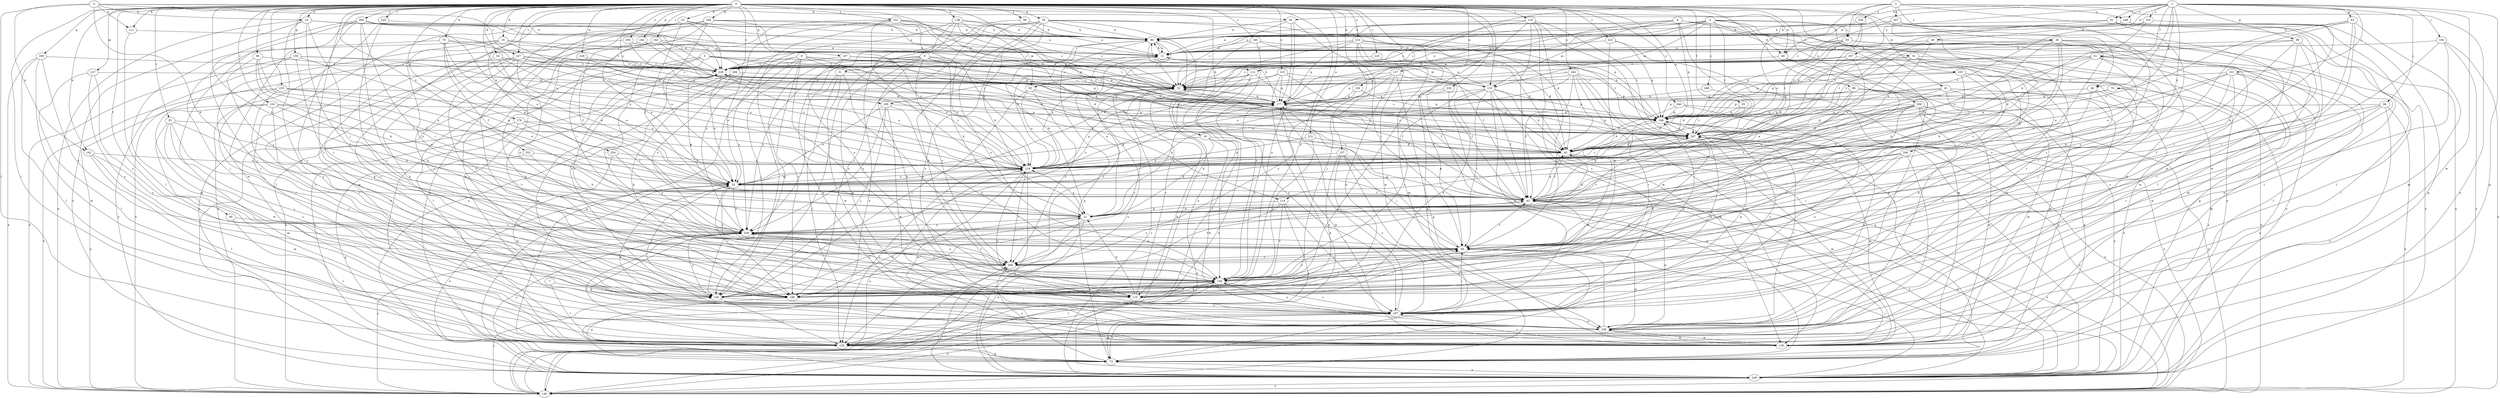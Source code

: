 strict digraph  {
0;
1;
2;
3;
4;
5;
6;
7;
8;
9;
10;
11;
16;
19;
21;
25;
28;
30;
31;
32;
33;
34;
38;
40;
42;
43;
45;
50;
51;
52;
55;
58;
60;
61;
62;
63;
69;
70;
73;
76;
83;
84;
89;
90;
91;
93;
94;
96;
101;
103;
104;
105;
111;
112;
114;
115;
118;
125;
127;
129;
133;
135;
136;
137;
142;
145;
156;
157;
159;
164;
166;
167;
168;
169;
176;
177;
182;
185;
186;
195;
197;
207;
208;
210;
212;
213;
215;
218;
219;
220;
223;
225;
227;
228;
229;
230;
234;
235;
238;
240;
245;
246;
248;
249;
250;
251;
252;
257;
258;
259;
264;
266;
267;
268;
269;
0 -> 10  [label=a];
0 -> 16  [label=b];
0 -> 19  [label=b];
0 -> 21  [label=b];
0 -> 25  [label=c];
0 -> 28  [label=c];
0 -> 33  [label=d];
0 -> 34  [label=d];
0 -> 43  [label=e];
0 -> 45  [label=e];
0 -> 50  [label=e];
0 -> 55  [label=f];
0 -> 58  [label=f];
0 -> 60  [label=f];
0 -> 76  [label=h];
0 -> 89  [label=i];
0 -> 90  [label=i];
0 -> 111  [label=k];
0 -> 118  [label=l];
0 -> 125  [label=l];
0 -> 127  [label=m];
0 -> 129  [label=m];
0 -> 133  [label=m];
0 -> 136  [label=n];
0 -> 137  [label=n];
0 -> 142  [label=n];
0 -> 156  [label=o];
0 -> 157  [label=p];
0 -> 159  [label=p];
0 -> 164  [label=p];
0 -> 166  [label=p];
0 -> 167  [label=q];
0 -> 168  [label=q];
0 -> 169  [label=q];
0 -> 176  [label=q];
0 -> 182  [label=r];
0 -> 185  [label=r];
0 -> 186  [label=r];
0 -> 195  [label=s];
0 -> 207  [label=t];
0 -> 208  [label=u];
0 -> 210  [label=u];
0 -> 212  [label=u];
0 -> 213  [label=u];
0 -> 215  [label=u];
0 -> 218  [label=u];
0 -> 219  [label=v];
0 -> 220  [label=v];
0 -> 223  [label=v];
0 -> 225  [label=v];
0 -> 227  [label=v];
0 -> 229  [label=w];
0 -> 230  [label=w];
0 -> 234  [label=w];
0 -> 235  [label=w];
0 -> 240  [label=x];
0 -> 245  [label=x];
0 -> 250  [label=y];
0 -> 251  [label=y];
0 -> 252  [label=y];
0 -> 264  [label=z];
0 -> 266  [label=z];
1 -> 28  [label=c];
1 -> 38  [label=d];
1 -> 40  [label=d];
1 -> 61  [label=f];
1 -> 63  [label=g];
1 -> 69  [label=g];
1 -> 70  [label=g];
1 -> 73  [label=g];
1 -> 83  [label=h];
1 -> 91  [label=i];
1 -> 96  [label=j];
1 -> 101  [label=j];
1 -> 103  [label=j];
1 -> 104  [label=j];
1 -> 238  [label=w];
1 -> 246  [label=x];
1 -> 248  [label=x];
1 -> 257  [label=y];
2 -> 30  [label=c];
2 -> 93  [label=i];
2 -> 195  [label=s];
2 -> 218  [label=u];
2 -> 238  [label=w];
2 -> 248  [label=x];
2 -> 249  [label=x];
2 -> 258  [label=y];
2 -> 267  [label=z];
3 -> 10  [label=a];
3 -> 21  [label=b];
3 -> 40  [label=d];
3 -> 83  [label=h];
3 -> 111  [label=k];
3 -> 125  [label=l];
3 -> 142  [label=n];
3 -> 227  [label=v];
4 -> 11  [label=a];
4 -> 50  [label=e];
4 -> 51  [label=e];
4 -> 62  [label=f];
4 -> 93  [label=i];
4 -> 112  [label=k];
4 -> 133  [label=m];
4 -> 156  [label=o];
4 -> 177  [label=q];
4 -> 207  [label=t];
4 -> 228  [label=v];
4 -> 238  [label=w];
4 -> 268  [label=z];
5 -> 52  [label=e];
5 -> 94  [label=i];
5 -> 105  [label=j];
5 -> 112  [label=k];
5 -> 125  [label=l];
5 -> 145  [label=n];
5 -> 177  [label=q];
5 -> 207  [label=t];
6 -> 40  [label=d];
6 -> 84  [label=h];
6 -> 114  [label=k];
6 -> 133  [label=m];
6 -> 166  [label=p];
6 -> 177  [label=q];
6 -> 249  [label=x];
7 -> 105  [label=j];
7 -> 125  [label=l];
8 -> 42  [label=d];
8 -> 62  [label=f];
8 -> 73  [label=g];
8 -> 105  [label=j];
8 -> 114  [label=k];
8 -> 156  [label=o];
8 -> 177  [label=q];
8 -> 186  [label=r];
8 -> 218  [label=u];
8 -> 228  [label=v];
8 -> 259  [label=y];
9 -> 21  [label=b];
9 -> 31  [label=c];
9 -> 42  [label=d];
9 -> 115  [label=k];
9 -> 177  [label=q];
9 -> 218  [label=u];
9 -> 228  [label=v];
9 -> 238  [label=w];
9 -> 259  [label=y];
9 -> 269  [label=z];
10 -> 84  [label=h];
10 -> 94  [label=i];
10 -> 115  [label=k];
10 -> 133  [label=m];
10 -> 145  [label=n];
10 -> 228  [label=v];
10 -> 249  [label=x];
10 -> 269  [label=z];
11 -> 84  [label=h];
11 -> 133  [label=m];
11 -> 218  [label=u];
11 -> 228  [label=v];
16 -> 11  [label=a];
16 -> 105  [label=j];
16 -> 135  [label=m];
16 -> 166  [label=p];
16 -> 228  [label=v];
16 -> 259  [label=y];
19 -> 21  [label=b];
19 -> 42  [label=d];
19 -> 52  [label=e];
19 -> 156  [label=o];
19 -> 238  [label=w];
21 -> 11  [label=a];
21 -> 42  [label=d];
21 -> 105  [label=j];
21 -> 145  [label=n];
21 -> 218  [label=u];
21 -> 228  [label=v];
21 -> 249  [label=x];
21 -> 259  [label=y];
25 -> 105  [label=j];
25 -> 135  [label=m];
25 -> 186  [label=r];
25 -> 197  [label=s];
25 -> 207  [label=t];
25 -> 259  [label=y];
28 -> 94  [label=i];
28 -> 115  [label=k];
28 -> 177  [label=q];
28 -> 197  [label=s];
30 -> 11  [label=a];
30 -> 62  [label=f];
30 -> 94  [label=i];
30 -> 125  [label=l];
30 -> 166  [label=p];
30 -> 186  [label=r];
30 -> 207  [label=t];
30 -> 218  [label=u];
30 -> 238  [label=w];
30 -> 259  [label=y];
31 -> 32  [label=c];
31 -> 125  [label=l];
31 -> 156  [label=o];
31 -> 238  [label=w];
31 -> 259  [label=y];
32 -> 177  [label=q];
32 -> 186  [label=r];
32 -> 269  [label=z];
33 -> 11  [label=a];
33 -> 62  [label=f];
33 -> 84  [label=h];
33 -> 125  [label=l];
33 -> 135  [label=m];
33 -> 156  [label=o];
33 -> 228  [label=v];
34 -> 52  [label=e];
34 -> 115  [label=k];
34 -> 218  [label=u];
34 -> 228  [label=v];
38 -> 11  [label=a];
38 -> 42  [label=d];
38 -> 207  [label=t];
38 -> 249  [label=x];
40 -> 21  [label=b];
40 -> 62  [label=f];
40 -> 186  [label=r];
40 -> 228  [label=v];
42 -> 32  [label=c];
42 -> 62  [label=f];
42 -> 135  [label=m];
42 -> 218  [label=u];
43 -> 42  [label=d];
43 -> 73  [label=g];
43 -> 166  [label=p];
43 -> 177  [label=q];
43 -> 197  [label=s];
43 -> 249  [label=x];
43 -> 259  [label=y];
45 -> 21  [label=b];
45 -> 42  [label=d];
45 -> 84  [label=h];
45 -> 105  [label=j];
45 -> 115  [label=k];
45 -> 156  [label=o];
45 -> 166  [label=p];
45 -> 186  [label=r];
45 -> 197  [label=s];
45 -> 249  [label=x];
50 -> 62  [label=f];
50 -> 105  [label=j];
50 -> 177  [label=q];
50 -> 218  [label=u];
50 -> 269  [label=z];
51 -> 21  [label=b];
51 -> 94  [label=i];
51 -> 145  [label=n];
51 -> 166  [label=p];
51 -> 218  [label=u];
51 -> 228  [label=v];
51 -> 238  [label=w];
52 -> 62  [label=f];
52 -> 105  [label=j];
52 -> 177  [label=q];
52 -> 186  [label=r];
52 -> 218  [label=u];
52 -> 259  [label=y];
52 -> 269  [label=z];
55 -> 42  [label=d];
55 -> 166  [label=p];
55 -> 207  [label=t];
58 -> 11  [label=a];
58 -> 84  [label=h];
58 -> 228  [label=v];
60 -> 125  [label=l];
60 -> 259  [label=y];
61 -> 32  [label=c];
61 -> 42  [label=d];
61 -> 52  [label=e];
61 -> 125  [label=l];
61 -> 166  [label=p];
61 -> 186  [label=r];
61 -> 207  [label=t];
61 -> 228  [label=v];
61 -> 238  [label=w];
62 -> 21  [label=b];
62 -> 42  [label=d];
62 -> 145  [label=n];
62 -> 166  [label=p];
62 -> 238  [label=w];
62 -> 249  [label=x];
63 -> 62  [label=f];
63 -> 84  [label=h];
63 -> 105  [label=j];
63 -> 135  [label=m];
63 -> 156  [label=o];
63 -> 218  [label=u];
69 -> 11  [label=a];
69 -> 94  [label=i];
69 -> 115  [label=k];
69 -> 125  [label=l];
69 -> 166  [label=p];
69 -> 269  [label=z];
70 -> 177  [label=q];
70 -> 207  [label=t];
70 -> 249  [label=x];
73 -> 52  [label=e];
73 -> 197  [label=s];
73 -> 249  [label=x];
73 -> 259  [label=y];
73 -> 269  [label=z];
76 -> 11  [label=a];
76 -> 32  [label=c];
76 -> 52  [label=e];
76 -> 62  [label=f];
76 -> 105  [label=j];
76 -> 218  [label=u];
83 -> 32  [label=c];
83 -> 84  [label=h];
83 -> 94  [label=i];
83 -> 156  [label=o];
83 -> 177  [label=q];
84 -> 11  [label=a];
84 -> 21  [label=b];
84 -> 32  [label=c];
84 -> 73  [label=g];
84 -> 145  [label=n];
89 -> 52  [label=e];
89 -> 73  [label=g];
89 -> 135  [label=m];
89 -> 166  [label=p];
89 -> 177  [label=q];
89 -> 197  [label=s];
89 -> 259  [label=y];
90 -> 21  [label=b];
90 -> 52  [label=e];
90 -> 62  [label=f];
90 -> 228  [label=v];
90 -> 259  [label=y];
91 -> 11  [label=a];
91 -> 84  [label=h];
91 -> 125  [label=l];
91 -> 145  [label=n];
91 -> 269  [label=z];
93 -> 11  [label=a];
93 -> 32  [label=c];
93 -> 73  [label=g];
93 -> 135  [label=m];
93 -> 166  [label=p];
93 -> 207  [label=t];
93 -> 249  [label=x];
94 -> 62  [label=f];
94 -> 156  [label=o];
94 -> 177  [label=q];
94 -> 238  [label=w];
94 -> 259  [label=y];
94 -> 269  [label=z];
96 -> 62  [label=f];
96 -> 145  [label=n];
96 -> 166  [label=p];
96 -> 186  [label=r];
96 -> 249  [label=x];
96 -> 269  [label=z];
101 -> 21  [label=b];
101 -> 32  [label=c];
101 -> 52  [label=e];
101 -> 94  [label=i];
101 -> 135  [label=m];
101 -> 218  [label=u];
101 -> 238  [label=w];
103 -> 21  [label=b];
103 -> 42  [label=d];
103 -> 84  [label=h];
103 -> 207  [label=t];
104 -> 11  [label=a];
104 -> 94  [label=i];
104 -> 145  [label=n];
104 -> 197  [label=s];
104 -> 249  [label=x];
105 -> 42  [label=d];
105 -> 94  [label=i];
105 -> 125  [label=l];
105 -> 197  [label=s];
105 -> 259  [label=y];
111 -> 125  [label=l];
111 -> 207  [label=t];
112 -> 32  [label=c];
112 -> 62  [label=f];
112 -> 125  [label=l];
112 -> 145  [label=n];
112 -> 197  [label=s];
114 -> 21  [label=b];
114 -> 125  [label=l];
114 -> 156  [label=o];
114 -> 197  [label=s];
114 -> 269  [label=z];
115 -> 21  [label=b];
115 -> 32  [label=c];
115 -> 94  [label=i];
115 -> 156  [label=o];
118 -> 32  [label=c];
118 -> 62  [label=f];
118 -> 73  [label=g];
118 -> 84  [label=h];
118 -> 105  [label=j];
118 -> 135  [label=m];
118 -> 197  [label=s];
118 -> 207  [label=t];
125 -> 73  [label=g];
127 -> 32  [label=c];
127 -> 125  [label=l];
127 -> 156  [label=o];
127 -> 269  [label=z];
129 -> 21  [label=b];
129 -> 166  [label=p];
129 -> 177  [label=q];
133 -> 11  [label=a];
133 -> 42  [label=d];
133 -> 62  [label=f];
133 -> 94  [label=i];
133 -> 115  [label=k];
133 -> 135  [label=m];
133 -> 156  [label=o];
133 -> 166  [label=p];
133 -> 177  [label=q];
133 -> 197  [label=s];
135 -> 197  [label=s];
135 -> 238  [label=w];
135 -> 259  [label=y];
136 -> 32  [label=c];
136 -> 84  [label=h];
136 -> 105  [label=j];
136 -> 156  [label=o];
136 -> 177  [label=q];
136 -> 207  [label=t];
136 -> 249  [label=x];
137 -> 32  [label=c];
137 -> 62  [label=f];
137 -> 73  [label=g];
137 -> 115  [label=k];
137 -> 177  [label=q];
137 -> 269  [label=z];
142 -> 125  [label=l];
142 -> 135  [label=m];
142 -> 218  [label=u];
142 -> 259  [label=y];
145 -> 84  [label=h];
145 -> 105  [label=j];
145 -> 218  [label=u];
145 -> 259  [label=y];
156 -> 105  [label=j];
156 -> 115  [label=k];
156 -> 125  [label=l];
156 -> 186  [label=r];
156 -> 197  [label=s];
156 -> 259  [label=y];
157 -> 94  [label=i];
157 -> 115  [label=k];
157 -> 145  [label=n];
157 -> 197  [label=s];
157 -> 218  [label=u];
159 -> 52  [label=e];
159 -> 94  [label=i];
159 -> 145  [label=n];
159 -> 177  [label=q];
159 -> 228  [label=v];
159 -> 249  [label=x];
164 -> 11  [label=a];
164 -> 207  [label=t];
164 -> 249  [label=x];
166 -> 32  [label=c];
166 -> 42  [label=d];
166 -> 145  [label=n];
166 -> 197  [label=s];
166 -> 207  [label=t];
167 -> 32  [label=c];
167 -> 105  [label=j];
167 -> 207  [label=t];
167 -> 228  [label=v];
167 -> 238  [label=w];
168 -> 32  [label=c];
168 -> 52  [label=e];
168 -> 73  [label=g];
168 -> 84  [label=h];
168 -> 94  [label=i];
168 -> 186  [label=r];
168 -> 218  [label=u];
168 -> 238  [label=w];
169 -> 125  [label=l];
169 -> 135  [label=m];
169 -> 145  [label=n];
169 -> 228  [label=v];
169 -> 269  [label=z];
176 -> 62  [label=f];
176 -> 125  [label=l];
176 -> 207  [label=t];
176 -> 218  [label=u];
176 -> 249  [label=x];
177 -> 84  [label=h];
177 -> 135  [label=m];
177 -> 156  [label=o];
177 -> 166  [label=p];
182 -> 11  [label=a];
182 -> 32  [label=c];
182 -> 52  [label=e];
182 -> 62  [label=f];
182 -> 166  [label=p];
182 -> 186  [label=r];
185 -> 11  [label=a];
185 -> 42  [label=d];
185 -> 115  [label=k];
185 -> 156  [label=o];
185 -> 166  [label=p];
186 -> 21  [label=b];
186 -> 73  [label=g];
186 -> 156  [label=o];
186 -> 166  [label=p];
186 -> 228  [label=v];
195 -> 52  [label=e];
195 -> 105  [label=j];
195 -> 156  [label=o];
195 -> 166  [label=p];
195 -> 238  [label=w];
195 -> 259  [label=y];
197 -> 73  [label=g];
197 -> 94  [label=i];
197 -> 145  [label=n];
197 -> 156  [label=o];
197 -> 166  [label=p];
197 -> 177  [label=q];
197 -> 218  [label=u];
197 -> 238  [label=w];
207 -> 42  [label=d];
207 -> 115  [label=k];
207 -> 135  [label=m];
207 -> 145  [label=n];
207 -> 156  [label=o];
207 -> 177  [label=q];
208 -> 42  [label=d];
208 -> 52  [label=e];
208 -> 62  [label=f];
208 -> 94  [label=i];
208 -> 125  [label=l];
208 -> 135  [label=m];
208 -> 145  [label=n];
208 -> 156  [label=o];
208 -> 166  [label=p];
208 -> 249  [label=x];
210 -> 11  [label=a];
210 -> 42  [label=d];
210 -> 52  [label=e];
210 -> 62  [label=f];
210 -> 105  [label=j];
210 -> 135  [label=m];
210 -> 177  [label=q];
210 -> 207  [label=t];
210 -> 238  [label=w];
212 -> 42  [label=d];
212 -> 156  [label=o];
212 -> 218  [label=u];
213 -> 32  [label=c];
213 -> 42  [label=d];
213 -> 62  [label=f];
213 -> 145  [label=n];
213 -> 177  [label=q];
213 -> 259  [label=y];
215 -> 52  [label=e];
215 -> 105  [label=j];
215 -> 145  [label=n];
215 -> 177  [label=q];
215 -> 186  [label=r];
215 -> 218  [label=u];
218 -> 52  [label=e];
218 -> 84  [label=h];
218 -> 125  [label=l];
218 -> 135  [label=m];
218 -> 177  [label=q];
218 -> 207  [label=t];
218 -> 228  [label=v];
218 -> 249  [label=x];
218 -> 269  [label=z];
219 -> 21  [label=b];
219 -> 52  [label=e];
219 -> 115  [label=k];
219 -> 145  [label=n];
219 -> 166  [label=p];
219 -> 238  [label=w];
220 -> 84  [label=h];
220 -> 145  [label=n];
220 -> 186  [label=r];
223 -> 11  [label=a];
223 -> 135  [label=m];
223 -> 156  [label=o];
223 -> 166  [label=p];
225 -> 73  [label=g];
225 -> 228  [label=v];
227 -> 32  [label=c];
227 -> 42  [label=d];
227 -> 52  [label=e];
227 -> 115  [label=k];
227 -> 156  [label=o];
227 -> 177  [label=q];
227 -> 186  [label=r];
227 -> 197  [label=s];
227 -> 228  [label=v];
228 -> 32  [label=c];
228 -> 52  [label=e];
228 -> 166  [label=p];
228 -> 177  [label=q];
228 -> 218  [label=u];
228 -> 249  [label=x];
229 -> 115  [label=k];
229 -> 218  [label=u];
229 -> 228  [label=v];
230 -> 73  [label=g];
230 -> 94  [label=i];
230 -> 145  [label=n];
230 -> 177  [label=q];
234 -> 218  [label=u];
234 -> 238  [label=w];
234 -> 259  [label=y];
235 -> 21  [label=b];
235 -> 32  [label=c];
235 -> 42  [label=d];
235 -> 94  [label=i];
235 -> 135  [label=m];
235 -> 249  [label=x];
238 -> 52  [label=e];
238 -> 94  [label=i];
238 -> 125  [label=l];
238 -> 135  [label=m];
238 -> 166  [label=p];
238 -> 207  [label=t];
240 -> 42  [label=d];
240 -> 145  [label=n];
240 -> 166  [label=p];
240 -> 197  [label=s];
245 -> 32  [label=c];
245 -> 52  [label=e];
245 -> 62  [label=f];
245 -> 94  [label=i];
245 -> 135  [label=m];
245 -> 166  [label=p];
245 -> 186  [label=r];
245 -> 218  [label=u];
245 -> 249  [label=x];
246 -> 52  [label=e];
246 -> 62  [label=f];
246 -> 94  [label=i];
246 -> 125  [label=l];
246 -> 156  [label=o];
246 -> 218  [label=u];
248 -> 73  [label=g];
248 -> 84  [label=h];
248 -> 125  [label=l];
248 -> 207  [label=t];
249 -> 32  [label=c];
249 -> 52  [label=e];
249 -> 62  [label=f];
249 -> 94  [label=i];
249 -> 145  [label=n];
249 -> 207  [label=t];
249 -> 269  [label=z];
250 -> 11  [label=a];
250 -> 145  [label=n];
250 -> 177  [label=q];
251 -> 11  [label=a];
251 -> 32  [label=c];
251 -> 62  [label=f];
251 -> 84  [label=h];
251 -> 166  [label=p];
251 -> 197  [label=s];
251 -> 218  [label=u];
251 -> 249  [label=x];
251 -> 259  [label=y];
252 -> 21  [label=b];
252 -> 73  [label=g];
252 -> 218  [label=u];
257 -> 32  [label=c];
257 -> 105  [label=j];
257 -> 207  [label=t];
257 -> 218  [label=u];
257 -> 228  [label=v];
258 -> 84  [label=h];
258 -> 207  [label=t];
258 -> 218  [label=u];
259 -> 94  [label=i];
259 -> 125  [label=l];
259 -> 207  [label=t];
259 -> 269  [label=z];
264 -> 52  [label=e];
264 -> 84  [label=h];
264 -> 94  [label=i];
264 -> 105  [label=j];
264 -> 115  [label=k];
264 -> 125  [label=l];
264 -> 186  [label=r];
264 -> 228  [label=v];
264 -> 238  [label=w];
266 -> 32  [label=c];
266 -> 115  [label=k];
266 -> 238  [label=w];
266 -> 259  [label=y];
267 -> 32  [label=c];
267 -> 62  [label=f];
267 -> 84  [label=h];
267 -> 125  [label=l];
267 -> 238  [label=w];
268 -> 42  [label=d];
268 -> 177  [label=q];
269 -> 62  [label=f];
269 -> 125  [label=l];
269 -> 156  [label=o];
269 -> 228  [label=v];
269 -> 259  [label=y];
}
